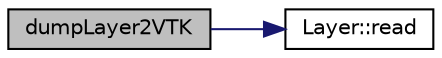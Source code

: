 digraph "dumpLayer2VTK"
{
  edge [fontname="Helvetica",fontsize="10",labelfontname="Helvetica",labelfontsize="10"];
  node [fontname="Helvetica",fontsize="10",shape=record];
  rankdir="LR";
  Node1 [label="dumpLayer2VTK",height=0.2,width=0.4,color="black", fillcolor="grey75", style="filled", fontcolor="black"];
  Node1 -> Node2 [color="midnightblue",fontsize="10",style="solid"];
  Node2 [label="Layer::read",height=0.2,width=0.4,color="black", fillcolor="white", style="filled",URL="$struct_layer.html#aa31dc4e4f31fe67d08ca47c52fd3f16e"];
}
